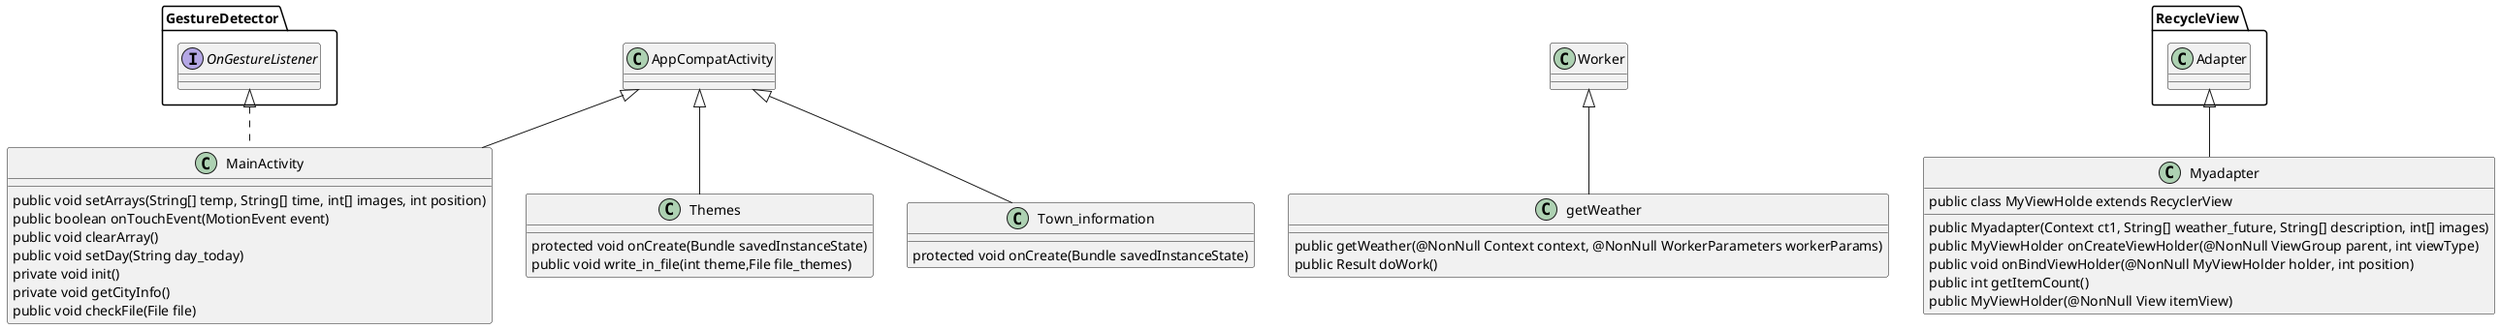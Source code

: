 @startuml
'https://plantuml.com/class-diagram

class MainActivity extends AppCompatActivity implements GestureDetector.OnGestureListener{
    public void setArrays(String[] temp, String[] time, int[] images, int position)
    public boolean onTouchEvent(MotionEvent event)
    public void clearArray()
    public void setDay(String day_today)
    private void init()
    private void getCityInfo()
    public void checkFile(File file)
}

class getWeather extends Worker{
    public getWeather(@NonNull Context context, @NonNull WorkerParameters workerParams)
    public Result doWork()
}

class Myadapter extends RecycleView.Adapter{
    public Myadapter(Context ct1, String[] weather_future, String[] description, int[] images)
    public MyViewHolder onCreateViewHolder(@NonNull ViewGroup parent, int viewType)
    public void onBindViewHolder(@NonNull MyViewHolder holder, int position)
    public int getItemCount()
    public class MyViewHolde extends RecyclerView
    public MyViewHolder(@NonNull View itemView)
}

class Themes extends AppCompatActivity{
    protected void onCreate(Bundle savedInstanceState)
    public void write_in_file(int theme,File file_themes)
}

class Town_information extends AppCompatActivity{
    protected void onCreate(Bundle savedInstanceState)
}
@enduml